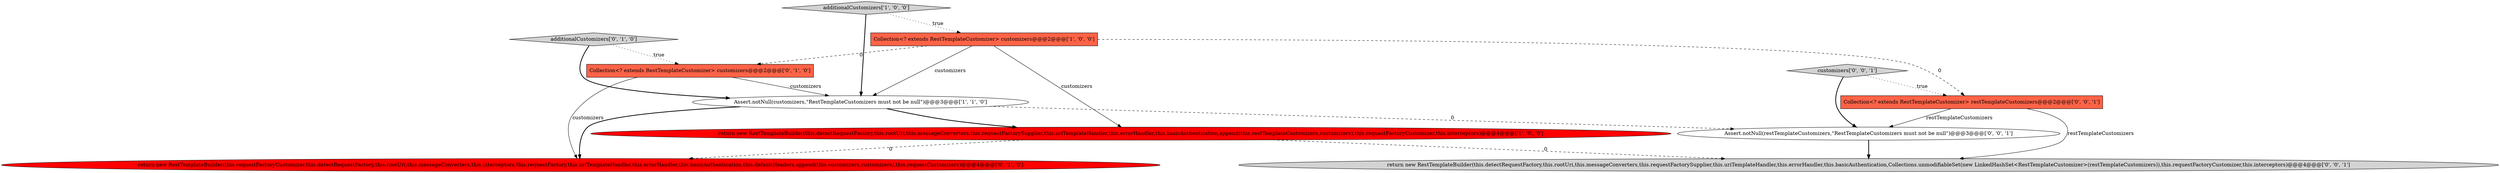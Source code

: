digraph {
0 [style = filled, label = "return new RestTemplateBuilder(this.detectRequestFactory,this.rootUri,this.messageConverters,this.requestFactorySupplier,this.uriTemplateHandler,this.errorHandler,this.basicAuthentication,append(this.restTemplateCustomizers,customizers),this.requestFactoryCustomizer,this.interceptors)@@@4@@@['1', '0', '0']", fillcolor = red, shape = ellipse image = "AAA1AAABBB1BBB"];
4 [style = filled, label = "return new RestTemplateBuilder(this.requestFactoryCustomizer,this.detectRequestFactory,this.rootUri,this.messageConverters,this.interceptors,this.requestFactory,this.uriTemplateHandler,this.errorHandler,this.basicAuthentication,this.defaultHeaders,append(this.customizers,customizers),this.requestCustomizers)@@@4@@@['0', '1', '0']", fillcolor = red, shape = ellipse image = "AAA1AAABBB2BBB"];
7 [style = filled, label = "Assert.notNull(restTemplateCustomizers,\"RestTemplateCustomizers must not be null\")@@@3@@@['0', '0', '1']", fillcolor = white, shape = ellipse image = "AAA0AAABBB3BBB"];
9 [style = filled, label = "return new RestTemplateBuilder(this.detectRequestFactory,this.rootUri,this.messageConverters,this.requestFactorySupplier,this.uriTemplateHandler,this.errorHandler,this.basicAuthentication,Collections.unmodifiableSet(new LinkedHashSet<RestTemplateCustomizer>(restTemplateCustomizers)),this.requestFactoryCustomizer,this.interceptors)@@@4@@@['0', '0', '1']", fillcolor = lightgray, shape = ellipse image = "AAA0AAABBB3BBB"];
5 [style = filled, label = "additionalCustomizers['0', '1', '0']", fillcolor = lightgray, shape = diamond image = "AAA0AAABBB2BBB"];
10 [style = filled, label = "Collection<? extends RestTemplateCustomizer> restTemplateCustomizers@@@2@@@['0', '0', '1']", fillcolor = tomato, shape = box image = "AAA0AAABBB3BBB"];
1 [style = filled, label = "Collection<? extends RestTemplateCustomizer> customizers@@@2@@@['1', '0', '0']", fillcolor = tomato, shape = box image = "AAA1AAABBB1BBB"];
3 [style = filled, label = "additionalCustomizers['1', '0', '0']", fillcolor = lightgray, shape = diamond image = "AAA0AAABBB1BBB"];
2 [style = filled, label = "Assert.notNull(customizers,\"RestTemplateCustomizers must not be null\")@@@3@@@['1', '1', '0']", fillcolor = white, shape = ellipse image = "AAA0AAABBB1BBB"];
6 [style = filled, label = "Collection<? extends RestTemplateCustomizer> customizers@@@2@@@['0', '1', '0']", fillcolor = tomato, shape = box image = "AAA1AAABBB2BBB"];
8 [style = filled, label = "customizers['0', '0', '1']", fillcolor = lightgray, shape = diamond image = "AAA0AAABBB3BBB"];
7->9 [style = bold, label=""];
5->6 [style = dotted, label="true"];
6->2 [style = solid, label="customizers"];
5->2 [style = bold, label=""];
2->0 [style = bold, label=""];
10->9 [style = solid, label="restTemplateCustomizers"];
1->2 [style = solid, label="customizers"];
6->4 [style = solid, label="customizers"];
0->4 [style = dashed, label="0"];
1->10 [style = dashed, label="0"];
3->2 [style = bold, label=""];
8->10 [style = dotted, label="true"];
2->7 [style = dashed, label="0"];
1->0 [style = solid, label="customizers"];
0->9 [style = dashed, label="0"];
2->4 [style = bold, label=""];
3->1 [style = dotted, label="true"];
1->6 [style = dashed, label="0"];
10->7 [style = solid, label="restTemplateCustomizers"];
8->7 [style = bold, label=""];
}
